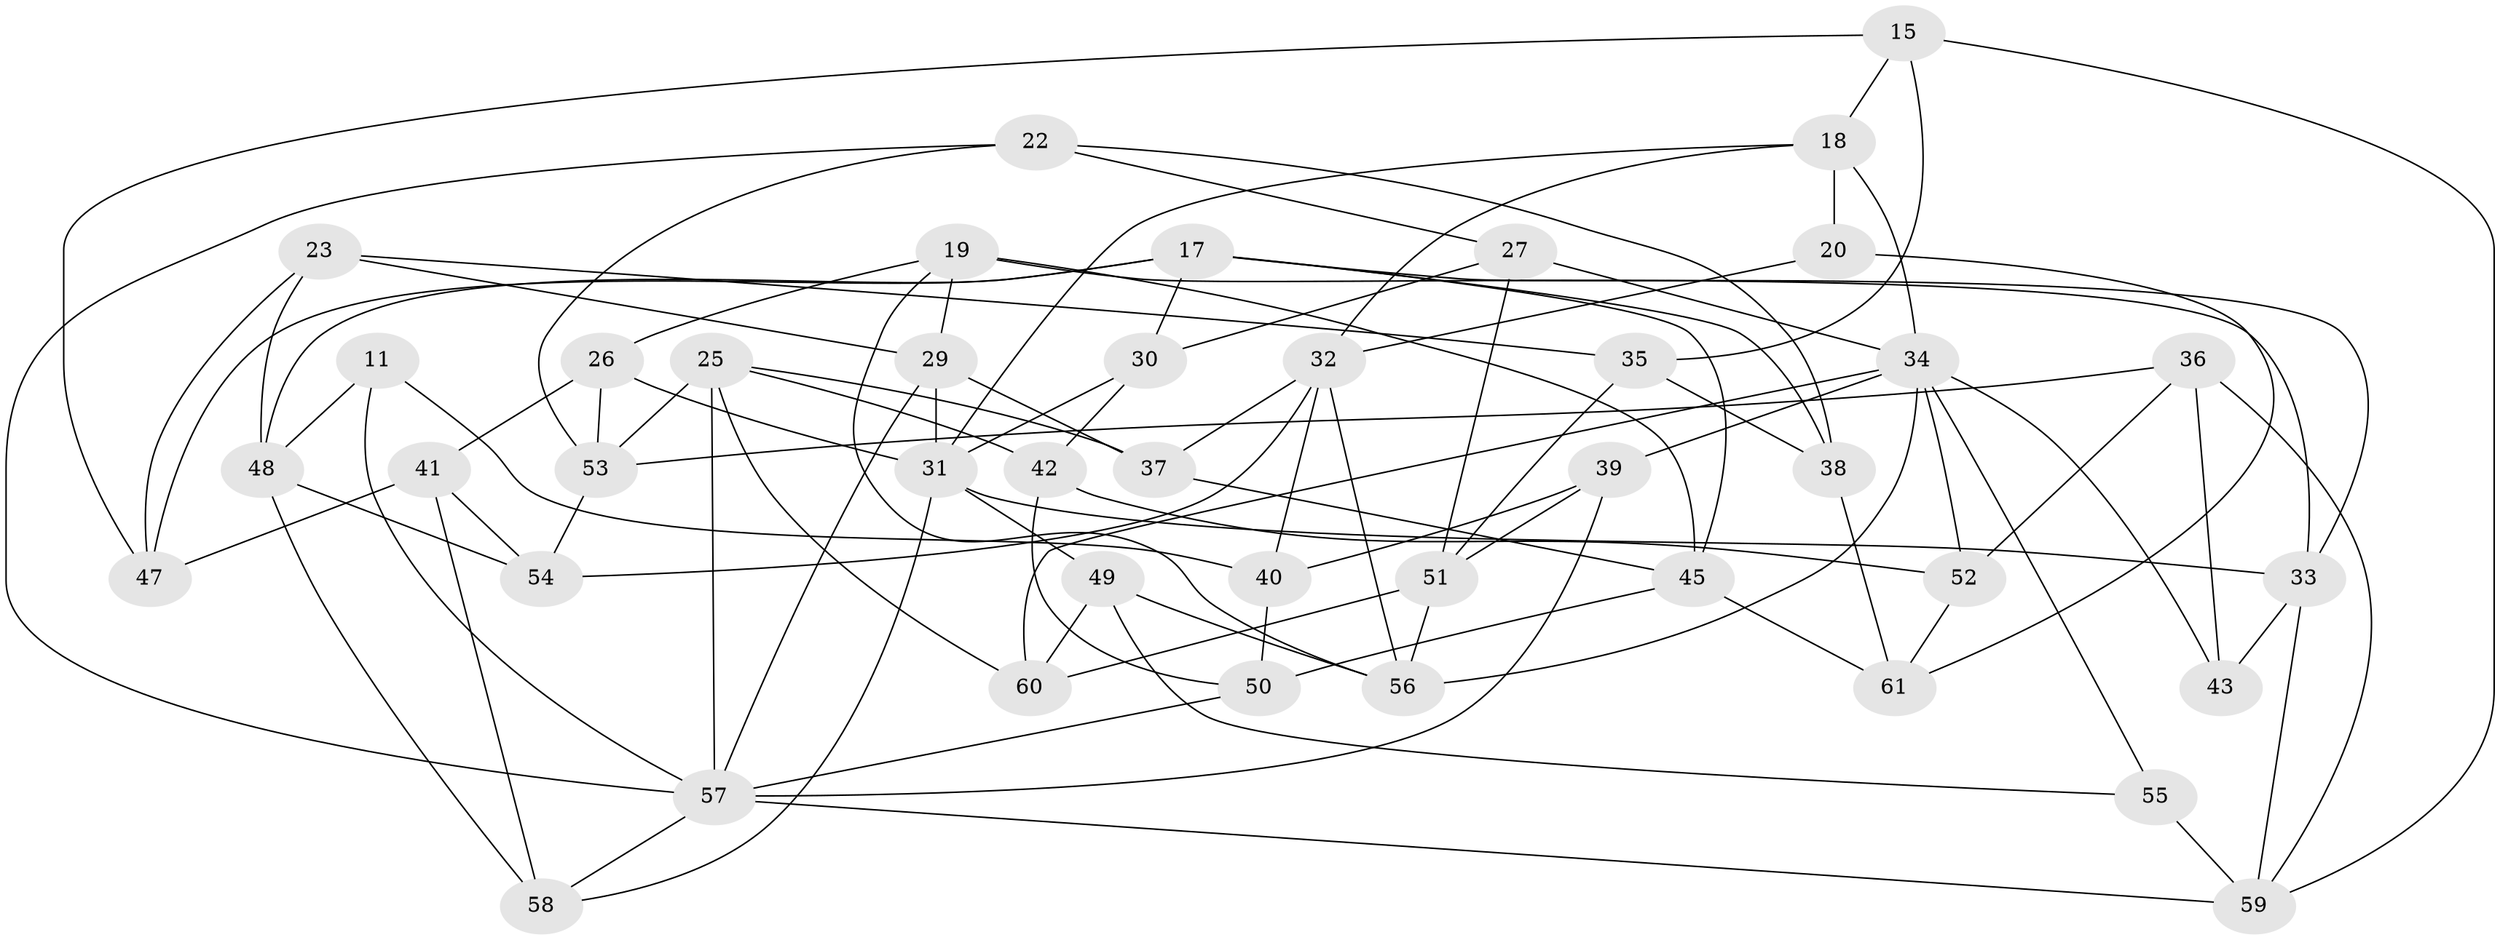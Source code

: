 // original degree distribution, {4: 1.0}
// Generated by graph-tools (version 1.1) at 2025/04/03/04/25 22:04:15]
// undirected, 42 vertices, 95 edges
graph export_dot {
graph [start="1"]
  node [color=gray90,style=filled];
  11;
  15;
  17 [super="+12"];
  18 [super="+16"];
  19 [super="+10"];
  20;
  22;
  23;
  25 [super="+2"];
  26;
  27;
  29 [super="+6"];
  30;
  31 [super="+24"];
  32 [super="+14"];
  33 [super="+5"];
  34 [super="+8+13"];
  35;
  36;
  37;
  38;
  39;
  40;
  41;
  42;
  43;
  45 [super="+7"];
  47;
  48 [super="+4"];
  49;
  50;
  51 [super="+44"];
  52;
  53 [super="+46"];
  54;
  55;
  56 [super="+9"];
  57 [super="+3+21"];
  58;
  59 [super="+28"];
  60;
  61;
  11 -- 48 [weight=2];
  11 -- 40;
  11 -- 57;
  15 -- 35;
  15 -- 47;
  15 -- 18;
  15 -- 59;
  17 -- 30;
  17 -- 38;
  17 -- 33;
  17 -- 48;
  17 -- 45;
  17 -- 47;
  18 -- 20 [weight=2];
  18 -- 32;
  18 -- 31;
  18 -- 34;
  19 -- 33;
  19 -- 45 [weight=2];
  19 -- 29;
  19 -- 26;
  19 -- 56;
  20 -- 61;
  20 -- 32;
  22 -- 27;
  22 -- 38;
  22 -- 53;
  22 -- 57;
  23 -- 35;
  23 -- 29;
  23 -- 47;
  23 -- 48;
  25 -- 60;
  25 -- 42;
  25 -- 53 [weight=2];
  25 -- 37;
  25 -- 57;
  26 -- 41;
  26 -- 53;
  26 -- 31;
  27 -- 51;
  27 -- 30;
  27 -- 34;
  29 -- 31 [weight=2];
  29 -- 57;
  29 -- 37;
  30 -- 31;
  30 -- 42;
  31 -- 49;
  31 -- 33;
  31 -- 58;
  32 -- 37;
  32 -- 56;
  32 -- 40;
  32 -- 54;
  33 -- 43 [weight=2];
  33 -- 59;
  34 -- 55;
  34 -- 43;
  34 -- 39;
  34 -- 56;
  34 -- 60;
  34 -- 52;
  35 -- 38;
  35 -- 51;
  36 -- 52;
  36 -- 43;
  36 -- 59;
  36 -- 53;
  37 -- 45;
  38 -- 61;
  39 -- 40;
  39 -- 51;
  39 -- 57;
  40 -- 50;
  41 -- 54;
  41 -- 47;
  41 -- 58;
  42 -- 52;
  42 -- 50;
  45 -- 50;
  45 -- 61;
  48 -- 58;
  48 -- 54;
  49 -- 60;
  49 -- 55;
  49 -- 56;
  50 -- 57;
  51 -- 56 [weight=2];
  51 -- 60;
  52 -- 61;
  53 -- 54;
  55 -- 59 [weight=2];
  57 -- 58;
  57 -- 59;
}
